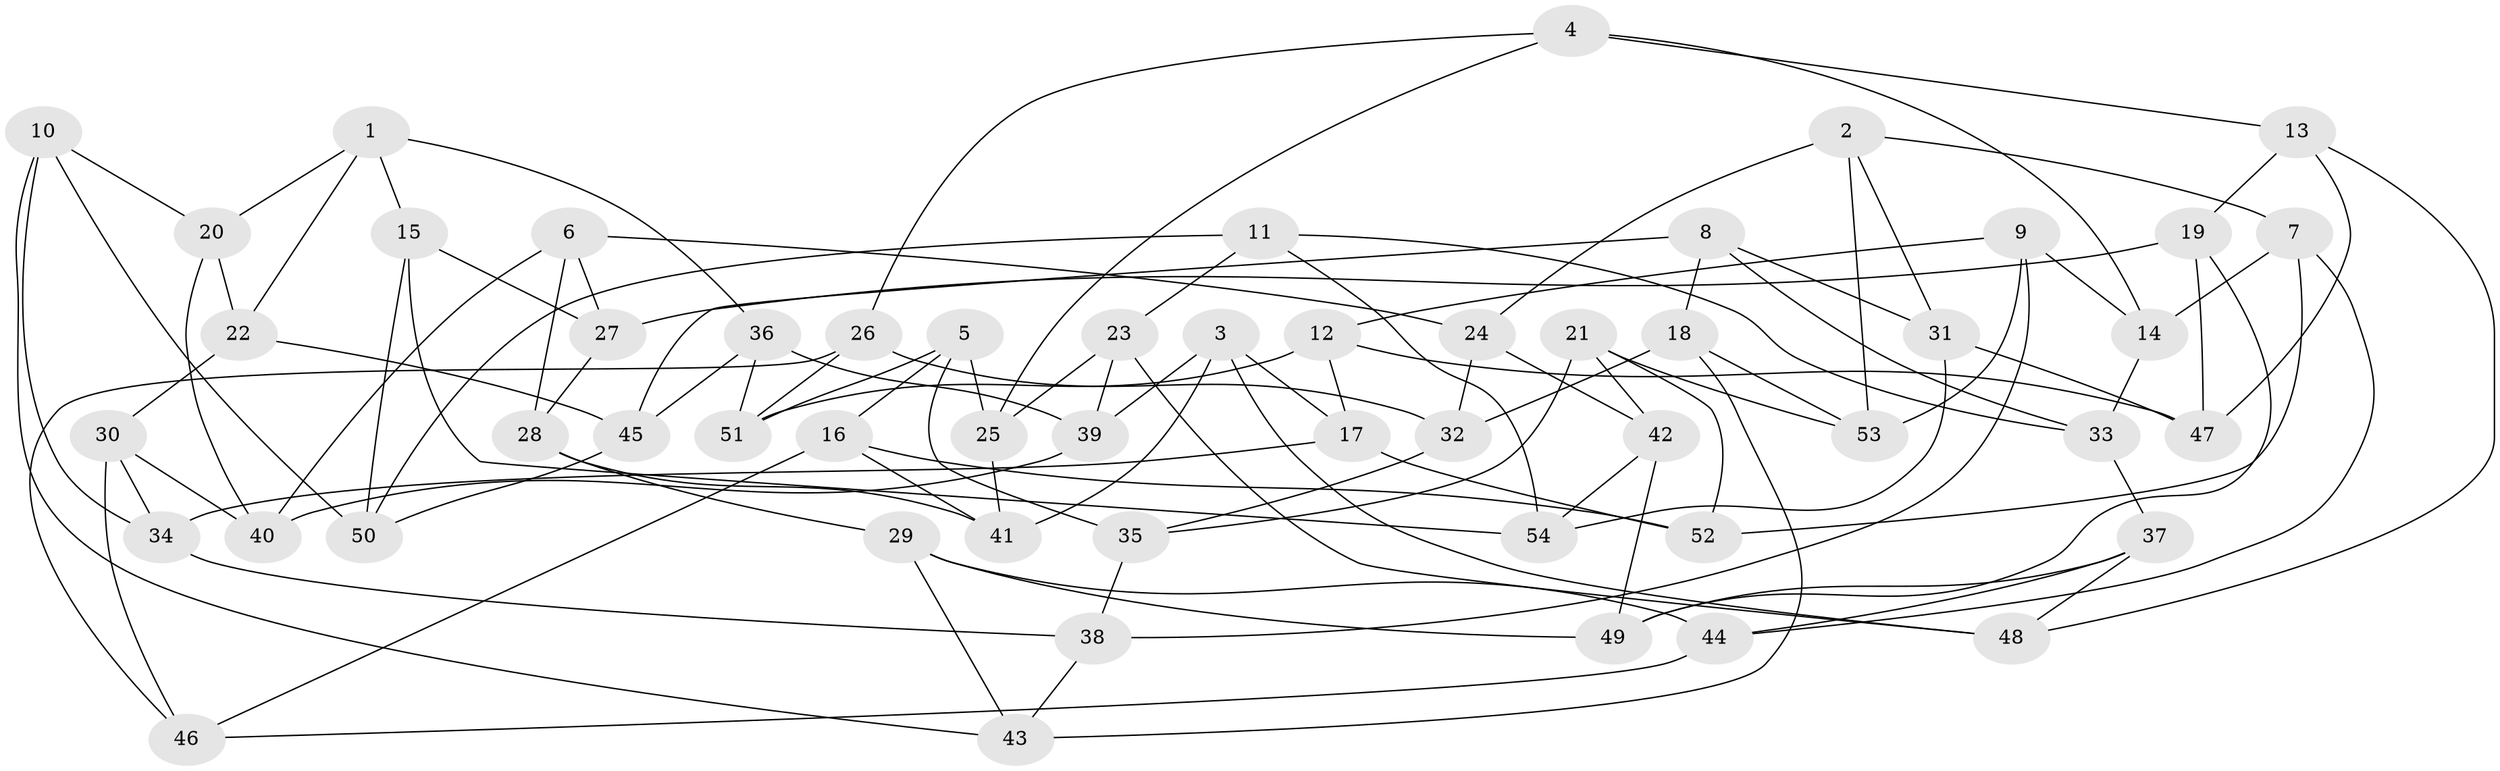 // coarse degree distribution, {4: 0.25806451612903225, 6: 0.6129032258064516, 3: 0.03225806451612903, 5: 0.0967741935483871}
// Generated by graph-tools (version 1.1) at 2025/42/03/06/25 10:42:17]
// undirected, 54 vertices, 108 edges
graph export_dot {
graph [start="1"]
  node [color=gray90,style=filled];
  1;
  2;
  3;
  4;
  5;
  6;
  7;
  8;
  9;
  10;
  11;
  12;
  13;
  14;
  15;
  16;
  17;
  18;
  19;
  20;
  21;
  22;
  23;
  24;
  25;
  26;
  27;
  28;
  29;
  30;
  31;
  32;
  33;
  34;
  35;
  36;
  37;
  38;
  39;
  40;
  41;
  42;
  43;
  44;
  45;
  46;
  47;
  48;
  49;
  50;
  51;
  52;
  53;
  54;
  1 -- 22;
  1 -- 15;
  1 -- 36;
  1 -- 20;
  2 -- 53;
  2 -- 31;
  2 -- 7;
  2 -- 24;
  3 -- 17;
  3 -- 48;
  3 -- 39;
  3 -- 41;
  4 -- 26;
  4 -- 25;
  4 -- 13;
  4 -- 14;
  5 -- 51;
  5 -- 16;
  5 -- 35;
  5 -- 25;
  6 -- 24;
  6 -- 28;
  6 -- 27;
  6 -- 40;
  7 -- 14;
  7 -- 52;
  7 -- 44;
  8 -- 45;
  8 -- 31;
  8 -- 33;
  8 -- 18;
  9 -- 12;
  9 -- 38;
  9 -- 14;
  9 -- 53;
  10 -- 20;
  10 -- 50;
  10 -- 34;
  10 -- 43;
  11 -- 23;
  11 -- 54;
  11 -- 50;
  11 -- 33;
  12 -- 17;
  12 -- 51;
  12 -- 47;
  13 -- 48;
  13 -- 19;
  13 -- 47;
  14 -- 33;
  15 -- 27;
  15 -- 50;
  15 -- 54;
  16 -- 41;
  16 -- 46;
  16 -- 52;
  17 -- 52;
  17 -- 34;
  18 -- 43;
  18 -- 32;
  18 -- 53;
  19 -- 49;
  19 -- 47;
  19 -- 27;
  20 -- 40;
  20 -- 22;
  21 -- 42;
  21 -- 35;
  21 -- 53;
  21 -- 52;
  22 -- 45;
  22 -- 30;
  23 -- 39;
  23 -- 25;
  23 -- 48;
  24 -- 32;
  24 -- 42;
  25 -- 41;
  26 -- 46;
  26 -- 32;
  26 -- 51;
  27 -- 28;
  28 -- 29;
  28 -- 41;
  29 -- 43;
  29 -- 44;
  29 -- 49;
  30 -- 46;
  30 -- 40;
  30 -- 34;
  31 -- 54;
  31 -- 47;
  32 -- 35;
  33 -- 37;
  34 -- 38;
  35 -- 38;
  36 -- 45;
  36 -- 39;
  36 -- 51;
  37 -- 49;
  37 -- 48;
  37 -- 44;
  38 -- 43;
  39 -- 40;
  42 -- 49;
  42 -- 54;
  44 -- 46;
  45 -- 50;
}
